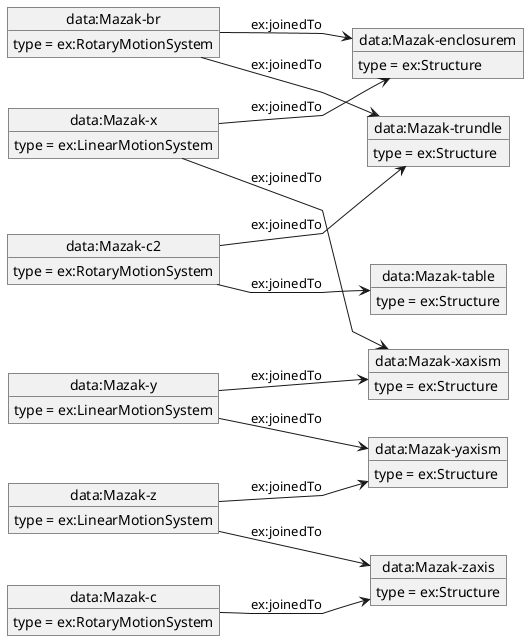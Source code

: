 @startuml
skinparam linetype polyline
left to right direction
object "data:Mazak-x" as o1 {
 type = ex:LinearMotionSystem
 }
object "data:Mazak-enclosurem" as o2 {
 type = ex:Structure
 }
object "data:Mazak-xaxism" as o3 {
 type = ex:Structure
 }
object "data:Mazak-y" as o4 {
 type = ex:LinearMotionSystem
 }
object "data:Mazak-yaxism" as o5 {
 type = ex:Structure
 }
object "data:Mazak-z" as o6 {
 type = ex:LinearMotionSystem
 }
object "data:Mazak-zaxis" as o7 {
 type = ex:Structure
 }
object "data:Mazak-c" as o8 {
 type = ex:RotaryMotionSystem
 }
object "data:Mazak-br" as o9 {
 type = ex:RotaryMotionSystem
 }
object "data:Mazak-trundle" as o10 {
 type = ex:Structure
 }
object "data:Mazak-c2" as o11 {
 type = ex:RotaryMotionSystem
 }
object "data:Mazak-table" as o12 {
 type = ex:Structure
 }
o1 --> o2 : ex:joinedTo
o1 --> o3 : ex:joinedTo
o4 --> o3 : ex:joinedTo
o4 --> o5 : ex:joinedTo
o6 --> o5 : ex:joinedTo
o6 --> o7 : ex:joinedTo
o8 --> o7 : ex:joinedTo
o9 --> o2 : ex:joinedTo
o9 --> o10 : ex:joinedTo
o11 --> o10 : ex:joinedTo
o11 --> o12 : ex:joinedTo
@enduml
